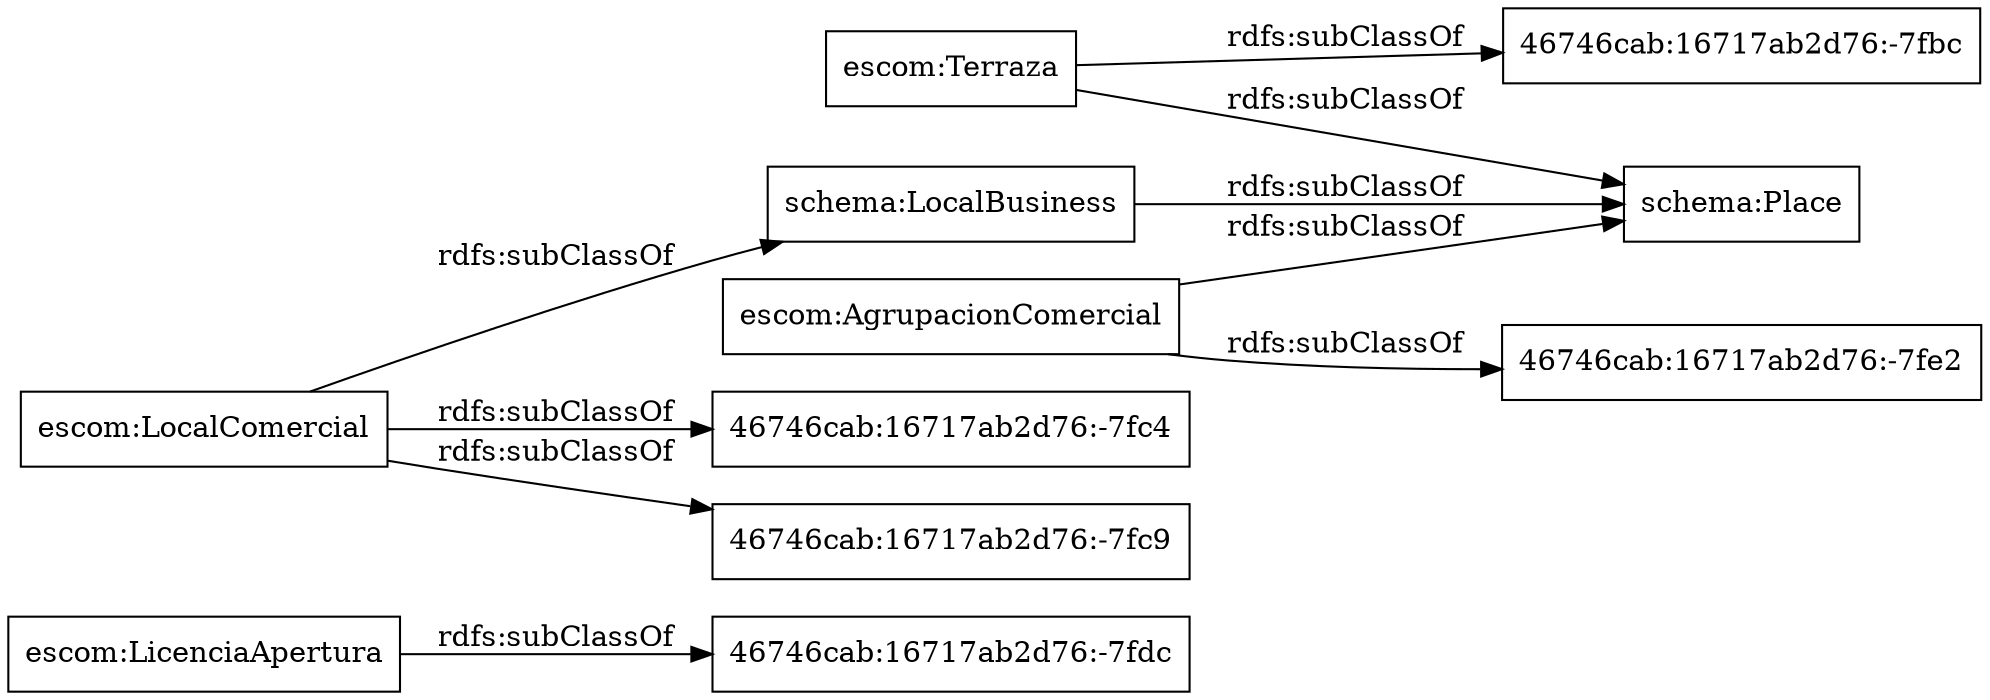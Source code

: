 digraph ar2dtool_diagram { 
rankdir=LR;
size="1000"
node [shape = rectangle, color="black"]; "46746cab:16717ab2d76:-7fdc" "46746cab:16717ab2d76:-7fe2" "escom:Terraza" "46746cab:16717ab2d76:-7fbc" "escom:LicenciaApertura" "escom:AgrupacionComercial" "46746cab:16717ab2d76:-7fc4" "46746cab:16717ab2d76:-7fc9" "schema:LocalBusiness" "escom:LocalComercial" "schema:Place" ; /*classes style*/
	"escom:AgrupacionComercial" -> "schema:Place" [ label = "rdfs:subClassOf" ];
	"escom:AgrupacionComercial" -> "46746cab:16717ab2d76:-7fe2" [ label = "rdfs:subClassOf" ];
	"escom:LocalComercial" -> "46746cab:16717ab2d76:-7fc9" [ label = "rdfs:subClassOf" ];
	"escom:LocalComercial" -> "46746cab:16717ab2d76:-7fc4" [ label = "rdfs:subClassOf" ];
	"escom:LocalComercial" -> "schema:LocalBusiness" [ label = "rdfs:subClassOf" ];
	"escom:Terraza" -> "46746cab:16717ab2d76:-7fbc" [ label = "rdfs:subClassOf" ];
	"escom:Terraza" -> "schema:Place" [ label = "rdfs:subClassOf" ];
	"escom:LicenciaApertura" -> "46746cab:16717ab2d76:-7fdc" [ label = "rdfs:subClassOf" ];
	"schema:LocalBusiness" -> "schema:Place" [ label = "rdfs:subClassOf" ];

}
